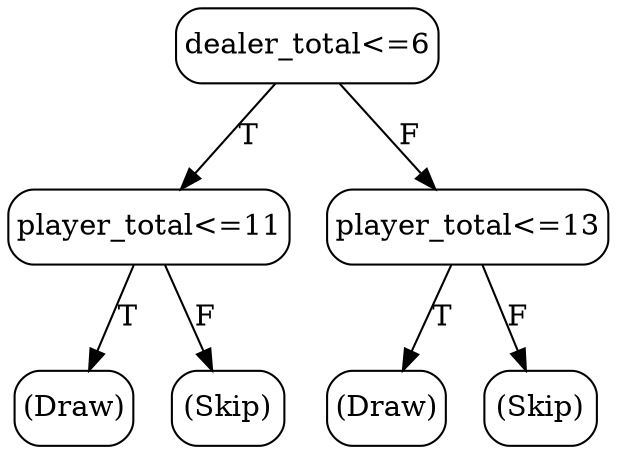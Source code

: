 // decision tree
digraph {
	2 [label="(Draw)" margin="0.05,0.05" shape=box style=rounded]
	3 [label="(Skip)" margin="0.05,0.05" shape=box style=rounded]
	1 [label="player_total<=11" margin="0.05,0.05" shape=box style=rounded]
	1 -> 2 [label=T]
	1 -> 3 [label=F]
	5 [label="(Draw)" margin="0.05,0.05" shape=box style=rounded]
	6 [label="(Skip)" margin="0.05,0.05" shape=box style=rounded]
	4 [label="player_total<=13" margin="0.05,0.05" shape=box style=rounded]
	4 -> 5 [label=T]
	4 -> 6 [label=F]
	0 [label="dealer_total<=6" margin="0.05,0.05" shape=box style=rounded]
	0 -> 1 [label=T]
	0 -> 4 [label=F]
}

